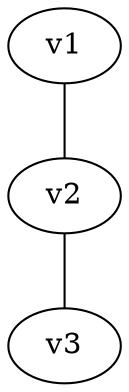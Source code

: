 /*

by convention, rows represent
vertices of the graph, labeled V1.. VN

Therefore, an adjacency matrix
(https://en.wikipedia.org/wiki/Adjacency_matrix):

[[ 0  1  0]
 [ 1  0  1]
 [ 0  1  0]]


could be represented as:
*/

graph ex1{
  v1 -- v2 -- v3 ;
}
